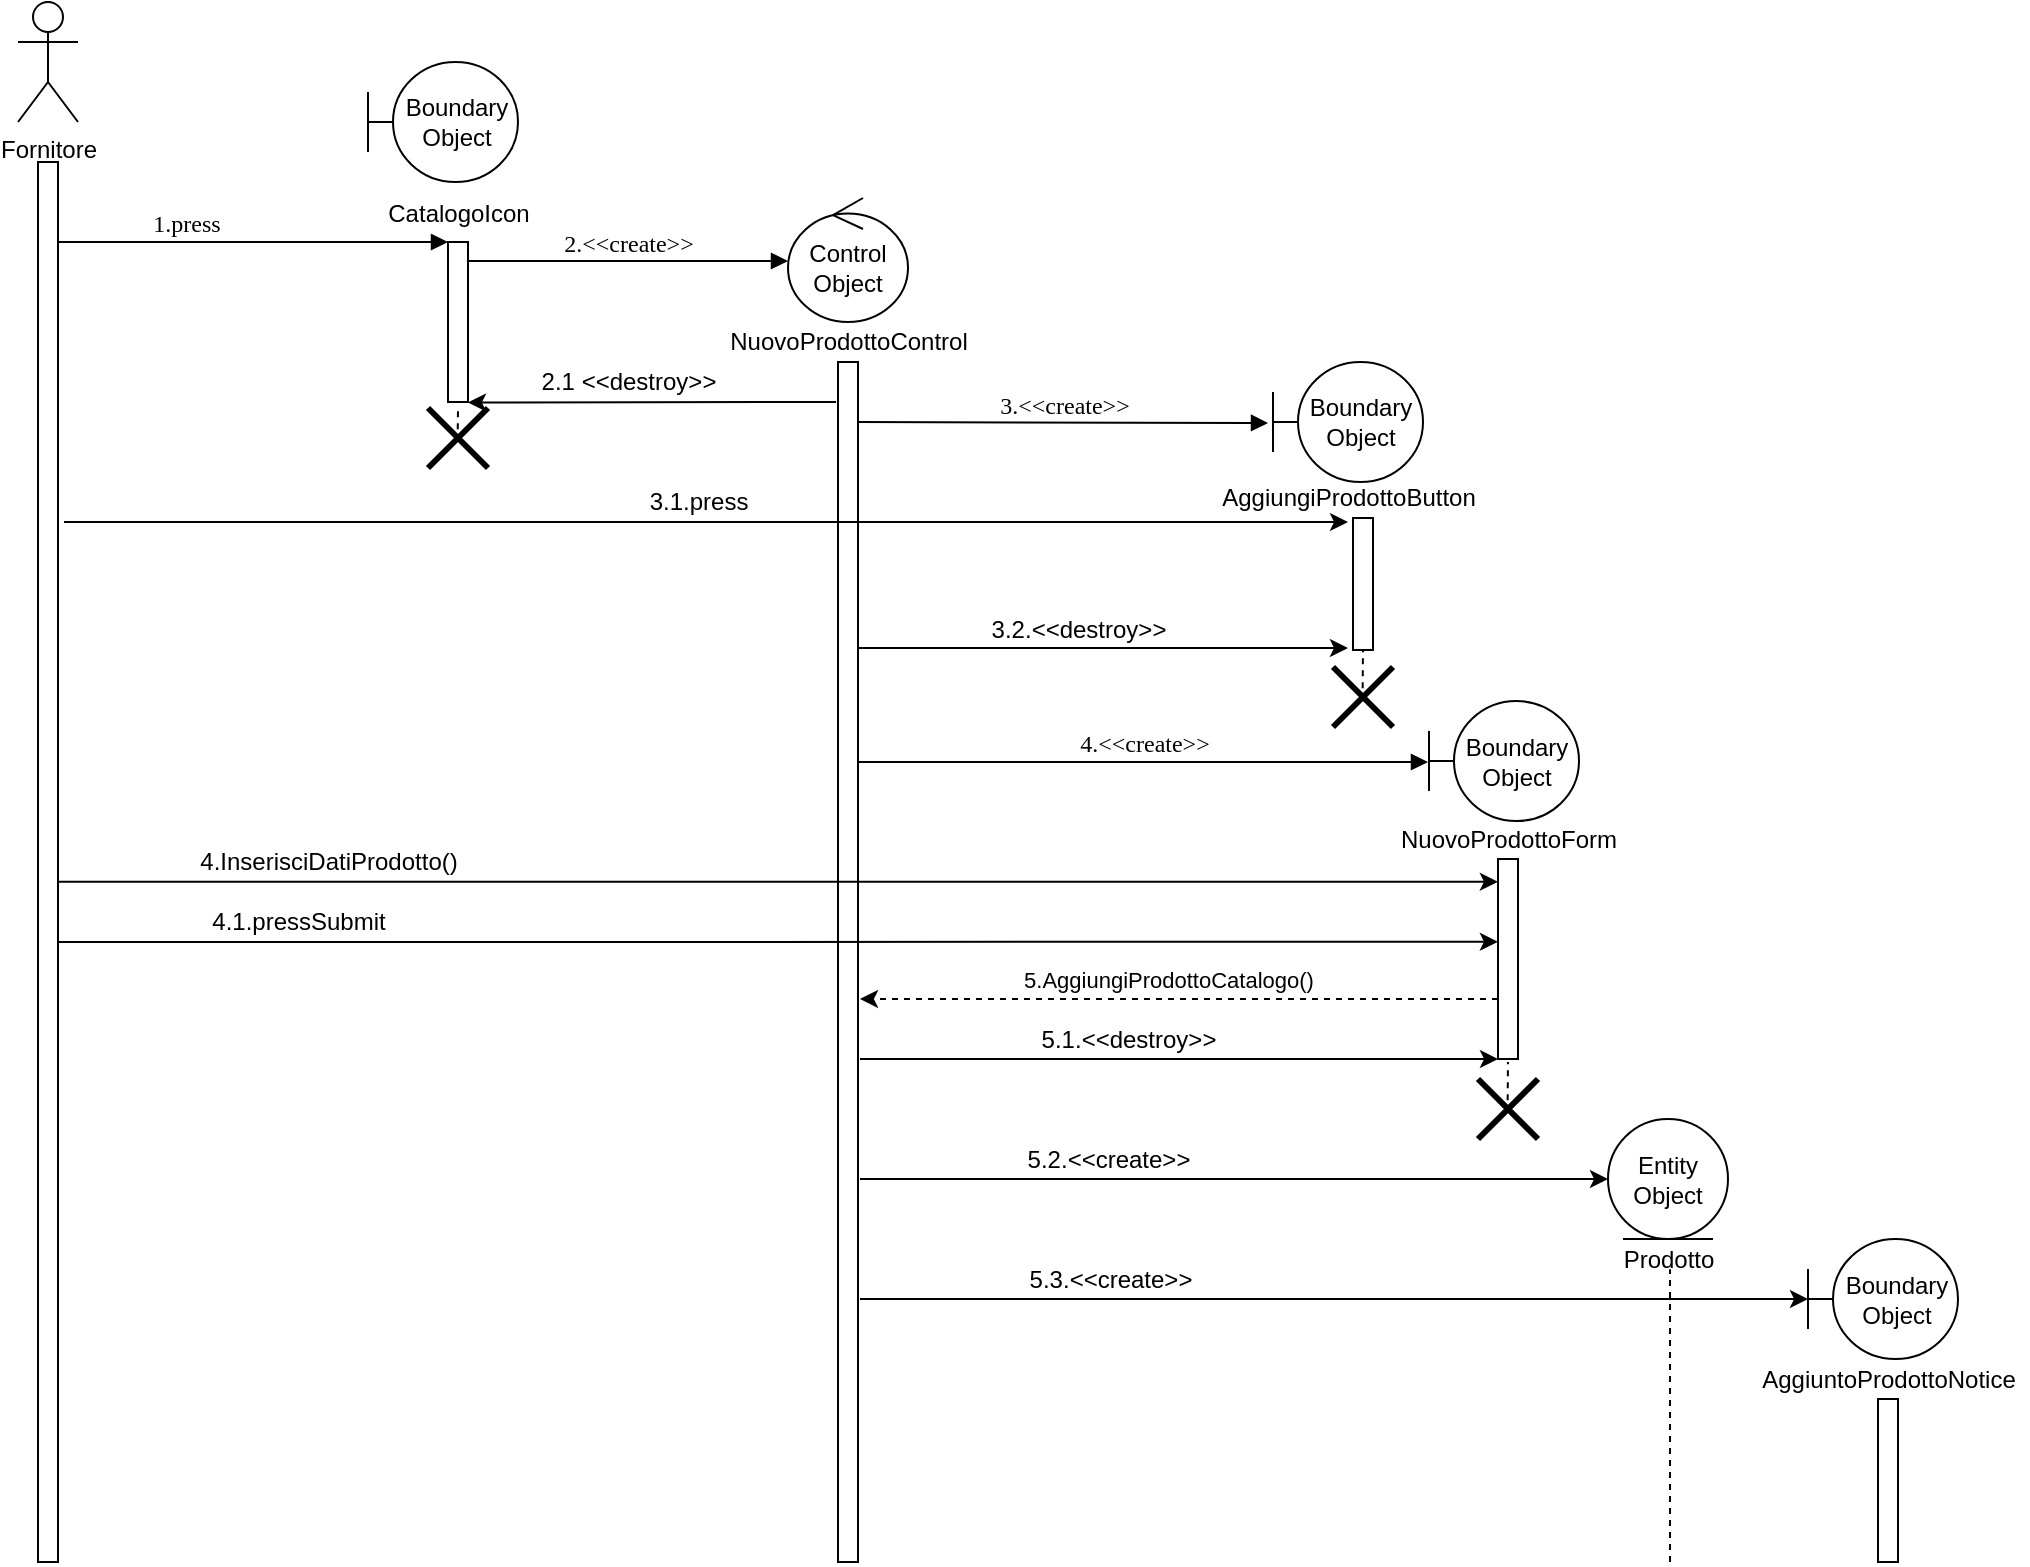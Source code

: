 <mxfile version="13.9.9" type="device"><diagram name="Page-1" id="13e1069c-82ec-6db2-03f1-153e76fe0fe0"><mxGraphModel dx="1024" dy="592" grid="1" gridSize="10" guides="1" tooltips="1" connect="1" arrows="1" fold="1" page="1" pageScale="1" pageWidth="1100" pageHeight="850" background="#ffffff" math="0" shadow="0"><root><mxCell id="0"/><mxCell id="1" parent="0"/><mxCell id="7baba1c4bc27f4b0-11" value="1.press" style="html=1;verticalAlign=bottom;endArrow=block;entryX=0;entryY=0;labelBackgroundColor=none;fontFamily=Verdana;fontSize=12;edgeStyle=elbowEdgeStyle;elbow=vertical;" parent="1" edge="1"><mxGeometry x="-0.345" relative="1" as="geometry"><mxPoint x="85" y="180" as="sourcePoint"/><mxPoint x="280" y="180" as="targetPoint"/><mxPoint as="offset"/></mxGeometry></mxCell><mxCell id="7baba1c4bc27f4b0-14" value="2.&amp;lt;&amp;lt;create&amp;gt;&amp;gt;" style="html=1;verticalAlign=bottom;endArrow=block;labelBackgroundColor=none;fontFamily=Verdana;fontSize=12;edgeStyle=elbowEdgeStyle;elbow=vertical;exitX=0.976;exitY=0.177;exitDx=0;exitDy=0;exitPerimeter=0;entryX=0;entryY=0.54;entryDx=0;entryDy=0;entryPerimeter=0;" parent="1" edge="1"><mxGeometry relative="1" as="geometry"><mxPoint x="289.76" y="189.47" as="sourcePoint"/><mxPoint x="450" y="189.98" as="targetPoint"/></mxGeometry></mxCell><mxCell id="2GDnFUfWNKpUG0hU-QZx-4" value="" style="html=1;points=[];perimeter=orthogonalPerimeter;rounded=0;shadow=0;comic=0;labelBackgroundColor=none;strokeWidth=1;fontFamily=Verdana;fontSize=12;align=center;" parent="1" vertex="1"><mxGeometry x="75" y="140" width="10" height="700" as="geometry"/></mxCell><mxCell id="2GDnFUfWNKpUG0hU-QZx-5" value="Fornitore" style="shape=umlActor;verticalLabelPosition=bottom;verticalAlign=top;html=1;outlineConnect=0;" parent="1" vertex="1"><mxGeometry x="65" y="60" width="30" height="60" as="geometry"/></mxCell><mxCell id="2GDnFUfWNKpUG0hU-QZx-8" value="" style="html=1;points=[];perimeter=orthogonalPerimeter;rounded=0;shadow=0;comic=0;labelBackgroundColor=none;strokeWidth=1;fontFamily=Verdana;fontSize=12;align=center;" parent="1" vertex="1"><mxGeometry x="280" y="180" width="10" height="80" as="geometry"/></mxCell><mxCell id="2GDnFUfWNKpUG0hU-QZx-9" value="Boundary Object" style="shape=umlBoundary;whiteSpace=wrap;html=1;" parent="1" vertex="1"><mxGeometry x="240" y="90" width="75" height="60" as="geometry"/></mxCell><mxCell id="2GDnFUfWNKpUG0hU-QZx-10" value="CatalogoIcon" style="text;html=1;align=center;verticalAlign=middle;resizable=0;points=[];autosize=1;" parent="1" vertex="1"><mxGeometry x="240" y="156" width="90" height="20" as="geometry"/></mxCell><mxCell id="2GDnFUfWNKpUG0hU-QZx-15" value="" style="endArrow=none;dashed=1;html=1;entryX=0.5;entryY=1.018;entryDx=0;entryDy=0;entryPerimeter=0;exitX=0.493;exitY=0.554;exitDx=0;exitDy=0;exitPerimeter=0;" parent="1" source="2GDnFUfWNKpUG0hU-QZx-16" edge="1"><mxGeometry width="50" height="50" relative="1" as="geometry"><mxPoint x="260" y="283" as="sourcePoint"/><mxPoint x="285" y="264.26" as="targetPoint"/></mxGeometry></mxCell><mxCell id="2GDnFUfWNKpUG0hU-QZx-16" value="" style="shape=umlDestroy;whiteSpace=wrap;html=1;strokeWidth=3;" parent="1" vertex="1"><mxGeometry x="270" y="263" width="30" height="30" as="geometry"/></mxCell><mxCell id="2GDnFUfWNKpUG0hU-QZx-17" value="" style="html=1;points=[];perimeter=orthogonalPerimeter;rounded=0;shadow=0;comic=0;labelBackgroundColor=none;strokeWidth=1;fontFamily=Verdana;fontSize=12;align=center;" parent="1" vertex="1"><mxGeometry x="475" y="240" width="10" height="600" as="geometry"/></mxCell><mxCell id="2GDnFUfWNKpUG0hU-QZx-18" value="Control Object" style="ellipse;shape=umlControl;whiteSpace=wrap;html=1;" parent="1" vertex="1"><mxGeometry x="450" y="158" width="60" height="62" as="geometry"/></mxCell><mxCell id="2GDnFUfWNKpUG0hU-QZx-19" value="NuovoProdottoControl" style="text;html=1;align=center;verticalAlign=middle;resizable=0;points=[];autosize=1;" parent="1" vertex="1"><mxGeometry x="415" y="220" width="130" height="20" as="geometry"/></mxCell><mxCell id="2GDnFUfWNKpUG0hU-QZx-20" value="" style="endArrow=classic;html=1;entryX=0.994;entryY=1.002;entryDx=0;entryDy=0;entryPerimeter=0;" parent="1" edge="1"><mxGeometry width="50" height="50" relative="1" as="geometry"><mxPoint x="474.06" y="260" as="sourcePoint"/><mxPoint x="290.0" y="260.22" as="targetPoint"/></mxGeometry></mxCell><mxCell id="2GDnFUfWNKpUG0hU-QZx-25" value="" style="html=1;points=[];perimeter=orthogonalPerimeter;rounded=0;shadow=0;comic=0;labelBackgroundColor=none;strokeWidth=1;fontFamily=Verdana;fontSize=12;align=center;" parent="1" vertex="1"><mxGeometry x="805" y="488.5" width="10" height="100" as="geometry"/></mxCell><mxCell id="2GDnFUfWNKpUG0hU-QZx-27" value="Boundary Object" style="shape=umlBoundary;whiteSpace=wrap;html=1;" parent="1" vertex="1"><mxGeometry x="770.5" y="409.5" width="75" height="60" as="geometry"/></mxCell><mxCell id="2GDnFUfWNKpUG0hU-QZx-28" value="3.&amp;lt;&amp;lt;create&amp;gt;&amp;gt;" style="html=1;verticalAlign=bottom;endArrow=block;labelBackgroundColor=none;fontFamily=Verdana;fontSize=12;edgeStyle=elbowEdgeStyle;elbow=vertical;" parent="1" edge="1"><mxGeometry relative="1" as="geometry"><mxPoint x="485" y="270" as="sourcePoint"/><mxPoint x="690" y="271" as="targetPoint"/></mxGeometry></mxCell><mxCell id="2GDnFUfWNKpUG0hU-QZx-29" value="NuovoProdottoForm" style="text;html=1;align=center;verticalAlign=middle;resizable=0;points=[];autosize=1;" parent="1" vertex="1"><mxGeometry x="750" y="468.5" width="120" height="20" as="geometry"/></mxCell><mxCell id="2GDnFUfWNKpUG0hU-QZx-31" value="4.InserisciDatiProdotto()" style="text;html=1;align=center;verticalAlign=middle;resizable=0;points=[];autosize=1;" parent="1" vertex="1"><mxGeometry x="150" y="479.87" width="140" height="20" as="geometry"/></mxCell><mxCell id="2GDnFUfWNKpUG0hU-QZx-33" value="4.1.pressSubmit" style="text;html=1;align=center;verticalAlign=middle;resizable=0;points=[];autosize=1;" parent="1" vertex="1"><mxGeometry x="155" y="509.87" width="100" height="20" as="geometry"/></mxCell><mxCell id="2GDnFUfWNKpUG0hU-QZx-36" value="" style="endArrow=classic;html=1;" parent="1" edge="1"><mxGeometry width="50" height="50" relative="1" as="geometry"><mxPoint x="486" y="588.5" as="sourcePoint"/><mxPoint x="805" y="588.5" as="targetPoint"/></mxGeometry></mxCell><mxCell id="2GDnFUfWNKpUG0hU-QZx-38" value="" style="endArrow=none;dashed=1;html=1;entryX=0.498;entryY=1.015;entryDx=0;entryDy=0;entryPerimeter=0;exitX=0.493;exitY=0.554;exitDx=0;exitDy=0;exitPerimeter=0;" parent="1" source="2GDnFUfWNKpUG0hU-QZx-39" target="2GDnFUfWNKpUG0hU-QZx-25" edge="1"><mxGeometry width="50" height="50" relative="1" as="geometry"><mxPoint x="785" y="618.5" as="sourcePoint"/><mxPoint x="810" y="599.76" as="targetPoint"/></mxGeometry></mxCell><mxCell id="2GDnFUfWNKpUG0hU-QZx-39" value="" style="shape=umlDestroy;whiteSpace=wrap;html=1;strokeWidth=3;" parent="1" vertex="1"><mxGeometry x="795" y="598.5" width="30" height="30" as="geometry"/></mxCell><mxCell id="2GDnFUfWNKpUG0hU-QZx-41" value="Entity Object" style="ellipse;shape=umlEntity;whiteSpace=wrap;html=1;" parent="1" vertex="1"><mxGeometry x="860" y="618.5" width="60" height="60" as="geometry"/></mxCell><mxCell id="2GDnFUfWNKpUG0hU-QZx-42" value="Prodotto" style="text;html=1;align=center;verticalAlign=middle;resizable=0;points=[];autosize=1;" parent="1" vertex="1"><mxGeometry x="860" y="678.5" width="60" height="20" as="geometry"/></mxCell><mxCell id="2GDnFUfWNKpUG0hU-QZx-43" value="" style="endArrow=classic;html=1;" parent="1" edge="1"><mxGeometry width="50" height="50" relative="1" as="geometry"><mxPoint x="486" y="648.5" as="sourcePoint"/><mxPoint x="860" y="648.5" as="targetPoint"/></mxGeometry></mxCell><mxCell id="2GDnFUfWNKpUG0hU-QZx-44" value="" style="endArrow=none;dashed=1;html=1;" parent="1" edge="1"><mxGeometry width="50" height="50" relative="1" as="geometry"><mxPoint x="891" y="840" as="sourcePoint"/><mxPoint x="891" y="693.57" as="targetPoint"/></mxGeometry></mxCell><mxCell id="2GDnFUfWNKpUG0hU-QZx-45" value="" style="endArrow=classic;html=1;entryX=0;entryY=0.5;entryDx=0;entryDy=0;entryPerimeter=0;" parent="1" target="2GDnFUfWNKpUG0hU-QZx-46" edge="1"><mxGeometry width="50" height="50" relative="1" as="geometry"><mxPoint x="486" y="708.5" as="sourcePoint"/><mxPoint x="860" y="708.5" as="targetPoint"/></mxGeometry></mxCell><mxCell id="2GDnFUfWNKpUG0hU-QZx-46" value="Boundary Object" style="shape=umlBoundary;whiteSpace=wrap;html=1;" parent="1" vertex="1"><mxGeometry x="960" y="678.5" width="75" height="60" as="geometry"/></mxCell><mxCell id="2GDnFUfWNKpUG0hU-QZx-47" value="AggiuntoProdottoNotice" style="text;html=1;align=center;verticalAlign=middle;resizable=0;points=[];autosize=1;" parent="1" vertex="1"><mxGeometry x="930" y="738.5" width="140" height="20" as="geometry"/></mxCell><mxCell id="2GDnFUfWNKpUG0hU-QZx-48" value="" style="html=1;points=[];perimeter=orthogonalPerimeter;rounded=0;shadow=0;comic=0;labelBackgroundColor=none;strokeWidth=1;fontFamily=Verdana;fontSize=12;align=center;" parent="1" vertex="1"><mxGeometry x="995" y="758.5" width="10" height="81.5" as="geometry"/></mxCell><mxCell id="2GDnFUfWNKpUG0hU-QZx-59" value="" style="endArrow=classic;html=1;dashed=1;" parent="1" edge="1"><mxGeometry width="50" height="50" relative="1" as="geometry"><mxPoint x="805" y="558.5" as="sourcePoint"/><mxPoint x="486" y="558.5" as="targetPoint"/></mxGeometry></mxCell><mxCell id="2GDnFUfWNKpUG0hU-QZx-61" value="&lt;span style=&quot;font-size: 11px ; background-color: rgb(255 , 255 , 255)&quot;&gt;5.AggiungiProdottoCatalogo()&lt;/span&gt;" style="text;html=1;align=center;verticalAlign=middle;resizable=0;points=[];autosize=1;" parent="1" vertex="1"><mxGeometry x="560" y="538.5" width="160" height="20" as="geometry"/></mxCell><mxCell id="2GDnFUfWNKpUG0hU-QZx-67" value="5.2.&amp;lt;&amp;lt;create&amp;gt;&amp;gt;" style="text;html=1;align=center;verticalAlign=middle;resizable=0;points=[];autosize=1;" parent="1" vertex="1"><mxGeometry x="560" y="628.5" width="100" height="20" as="geometry"/></mxCell><mxCell id="2GDnFUfWNKpUG0hU-QZx-69" value="Boundary Object" style="shape=umlBoundary;whiteSpace=wrap;html=1;" parent="1" vertex="1"><mxGeometry x="692.5" y="240" width="75" height="60" as="geometry"/></mxCell><mxCell id="2GDnFUfWNKpUG0hU-QZx-70" value="5.3.&amp;lt;&amp;lt;create&amp;gt;&amp;gt;" style="text;html=1;align=center;verticalAlign=middle;resizable=0;points=[];autosize=1;" parent="1" vertex="1"><mxGeometry x="561" y="688.5" width="100" height="20" as="geometry"/></mxCell><mxCell id="2GDnFUfWNKpUG0hU-QZx-73" value="AggiungiProdottoButton" style="text;html=1;align=center;verticalAlign=middle;resizable=0;points=[];autosize=1;" parent="1" vertex="1"><mxGeometry x="660" y="298" width="140" height="20" as="geometry"/></mxCell><mxCell id="2GDnFUfWNKpUG0hU-QZx-74" value="" style="html=1;points=[];perimeter=orthogonalPerimeter;rounded=0;shadow=0;comic=0;labelBackgroundColor=none;strokeWidth=1;fontFamily=Verdana;fontSize=12;align=center;" parent="1" vertex="1"><mxGeometry x="732.5" y="318" width="10" height="66" as="geometry"/></mxCell><mxCell id="2GDnFUfWNKpUG0hU-QZx-75" value="" style="endArrow=none;dashed=1;html=1;entryX=0.498;entryY=1.015;entryDx=0;entryDy=0;entryPerimeter=0;exitX=0.493;exitY=0.554;exitDx=0;exitDy=0;exitPerimeter=0;" parent="1" source="2GDnFUfWNKpUG0hU-QZx-76" edge="1"><mxGeometry width="50" height="50" relative="1" as="geometry"><mxPoint x="712.5" y="412.5" as="sourcePoint"/><mxPoint x="737.48" y="384" as="targetPoint"/></mxGeometry></mxCell><mxCell id="2GDnFUfWNKpUG0hU-QZx-76" value="" style="shape=umlDestroy;whiteSpace=wrap;html=1;strokeWidth=3;" parent="1" vertex="1"><mxGeometry x="722.5" y="392.5" width="30" height="30" as="geometry"/></mxCell><mxCell id="2GDnFUfWNKpUG0hU-QZx-77" value="" style="endArrow=classic;html=1;" parent="1" edge="1"><mxGeometry width="50" height="50" relative="1" as="geometry"><mxPoint x="485" y="383" as="sourcePoint"/><mxPoint x="730" y="383" as="targetPoint"/></mxGeometry></mxCell><mxCell id="2GDnFUfWNKpUG0hU-QZx-32" value="" style="endArrow=classic;html=1;entryX=-0.005;entryY=0.414;entryDx=0;entryDy=0;entryPerimeter=0;" parent="1" target="2GDnFUfWNKpUG0hU-QZx-25" edge="1"><mxGeometry width="50" height="50" relative="1" as="geometry"><mxPoint x="85" y="530" as="sourcePoint"/><mxPoint x="800" y="530" as="targetPoint"/></mxGeometry></mxCell><mxCell id="2GDnFUfWNKpUG0hU-QZx-30" value="" style="endArrow=classic;html=1;entryX=-0.005;entryY=0.114;entryDx=0;entryDy=0;entryPerimeter=0;" parent="1" target="2GDnFUfWNKpUG0hU-QZx-25" edge="1"><mxGeometry width="50" height="50" relative="1" as="geometry"><mxPoint x="85" y="499.87" as="sourcePoint"/><mxPoint x="795" y="499.87" as="targetPoint"/></mxGeometry></mxCell><mxCell id="2GDnFUfWNKpUG0hU-QZx-80" value="4.&amp;lt;&amp;lt;create&amp;gt;&amp;gt;" style="html=1;verticalAlign=bottom;endArrow=block;labelBackgroundColor=none;fontFamily=Verdana;fontSize=12;edgeStyle=elbowEdgeStyle;elbow=vertical;" parent="1" edge="1"><mxGeometry relative="1" as="geometry"><mxPoint x="485" y="440" as="sourcePoint"/><mxPoint x="770" y="440" as="targetPoint"/></mxGeometry></mxCell><mxCell id="49y0ZkpggHMBo1HuCsmG-1" value="2.1 &amp;lt;&amp;lt;destroy&amp;gt;&amp;gt;" style="text;html=1;align=center;verticalAlign=middle;resizable=0;points=[];autosize=1;" parent="1" vertex="1"><mxGeometry x="320" y="240" width="100" height="20" as="geometry"/></mxCell><mxCell id="49y0ZkpggHMBo1HuCsmG-4" value="" style="endArrow=classic;html=1;" parent="1" edge="1"><mxGeometry width="50" height="50" relative="1" as="geometry"><mxPoint x="88" y="320" as="sourcePoint"/><mxPoint x="730" y="320" as="targetPoint"/></mxGeometry></mxCell><mxCell id="49y0ZkpggHMBo1HuCsmG-5" value="3.1.press" style="text;html=1;align=center;verticalAlign=middle;resizable=0;points=[];autosize=1;" parent="1" vertex="1"><mxGeometry x="370" y="300" width="70" height="20" as="geometry"/></mxCell><mxCell id="49y0ZkpggHMBo1HuCsmG-6" value="3.2.&amp;lt;&amp;lt;destroy&amp;gt;&amp;gt;" style="text;html=1;align=center;verticalAlign=middle;resizable=0;points=[];autosize=1;" parent="1" vertex="1"><mxGeometry x="545" y="364" width="100" height="20" as="geometry"/></mxCell><mxCell id="49y0ZkpggHMBo1HuCsmG-7" value="5.1.&amp;lt;&amp;lt;destroy&amp;gt;&amp;gt;" style="text;html=1;align=center;verticalAlign=middle;resizable=0;points=[];autosize=1;" parent="1" vertex="1"><mxGeometry x="570" y="568.5" width="100" height="20" as="geometry"/></mxCell></root></mxGraphModel></diagram></mxfile>